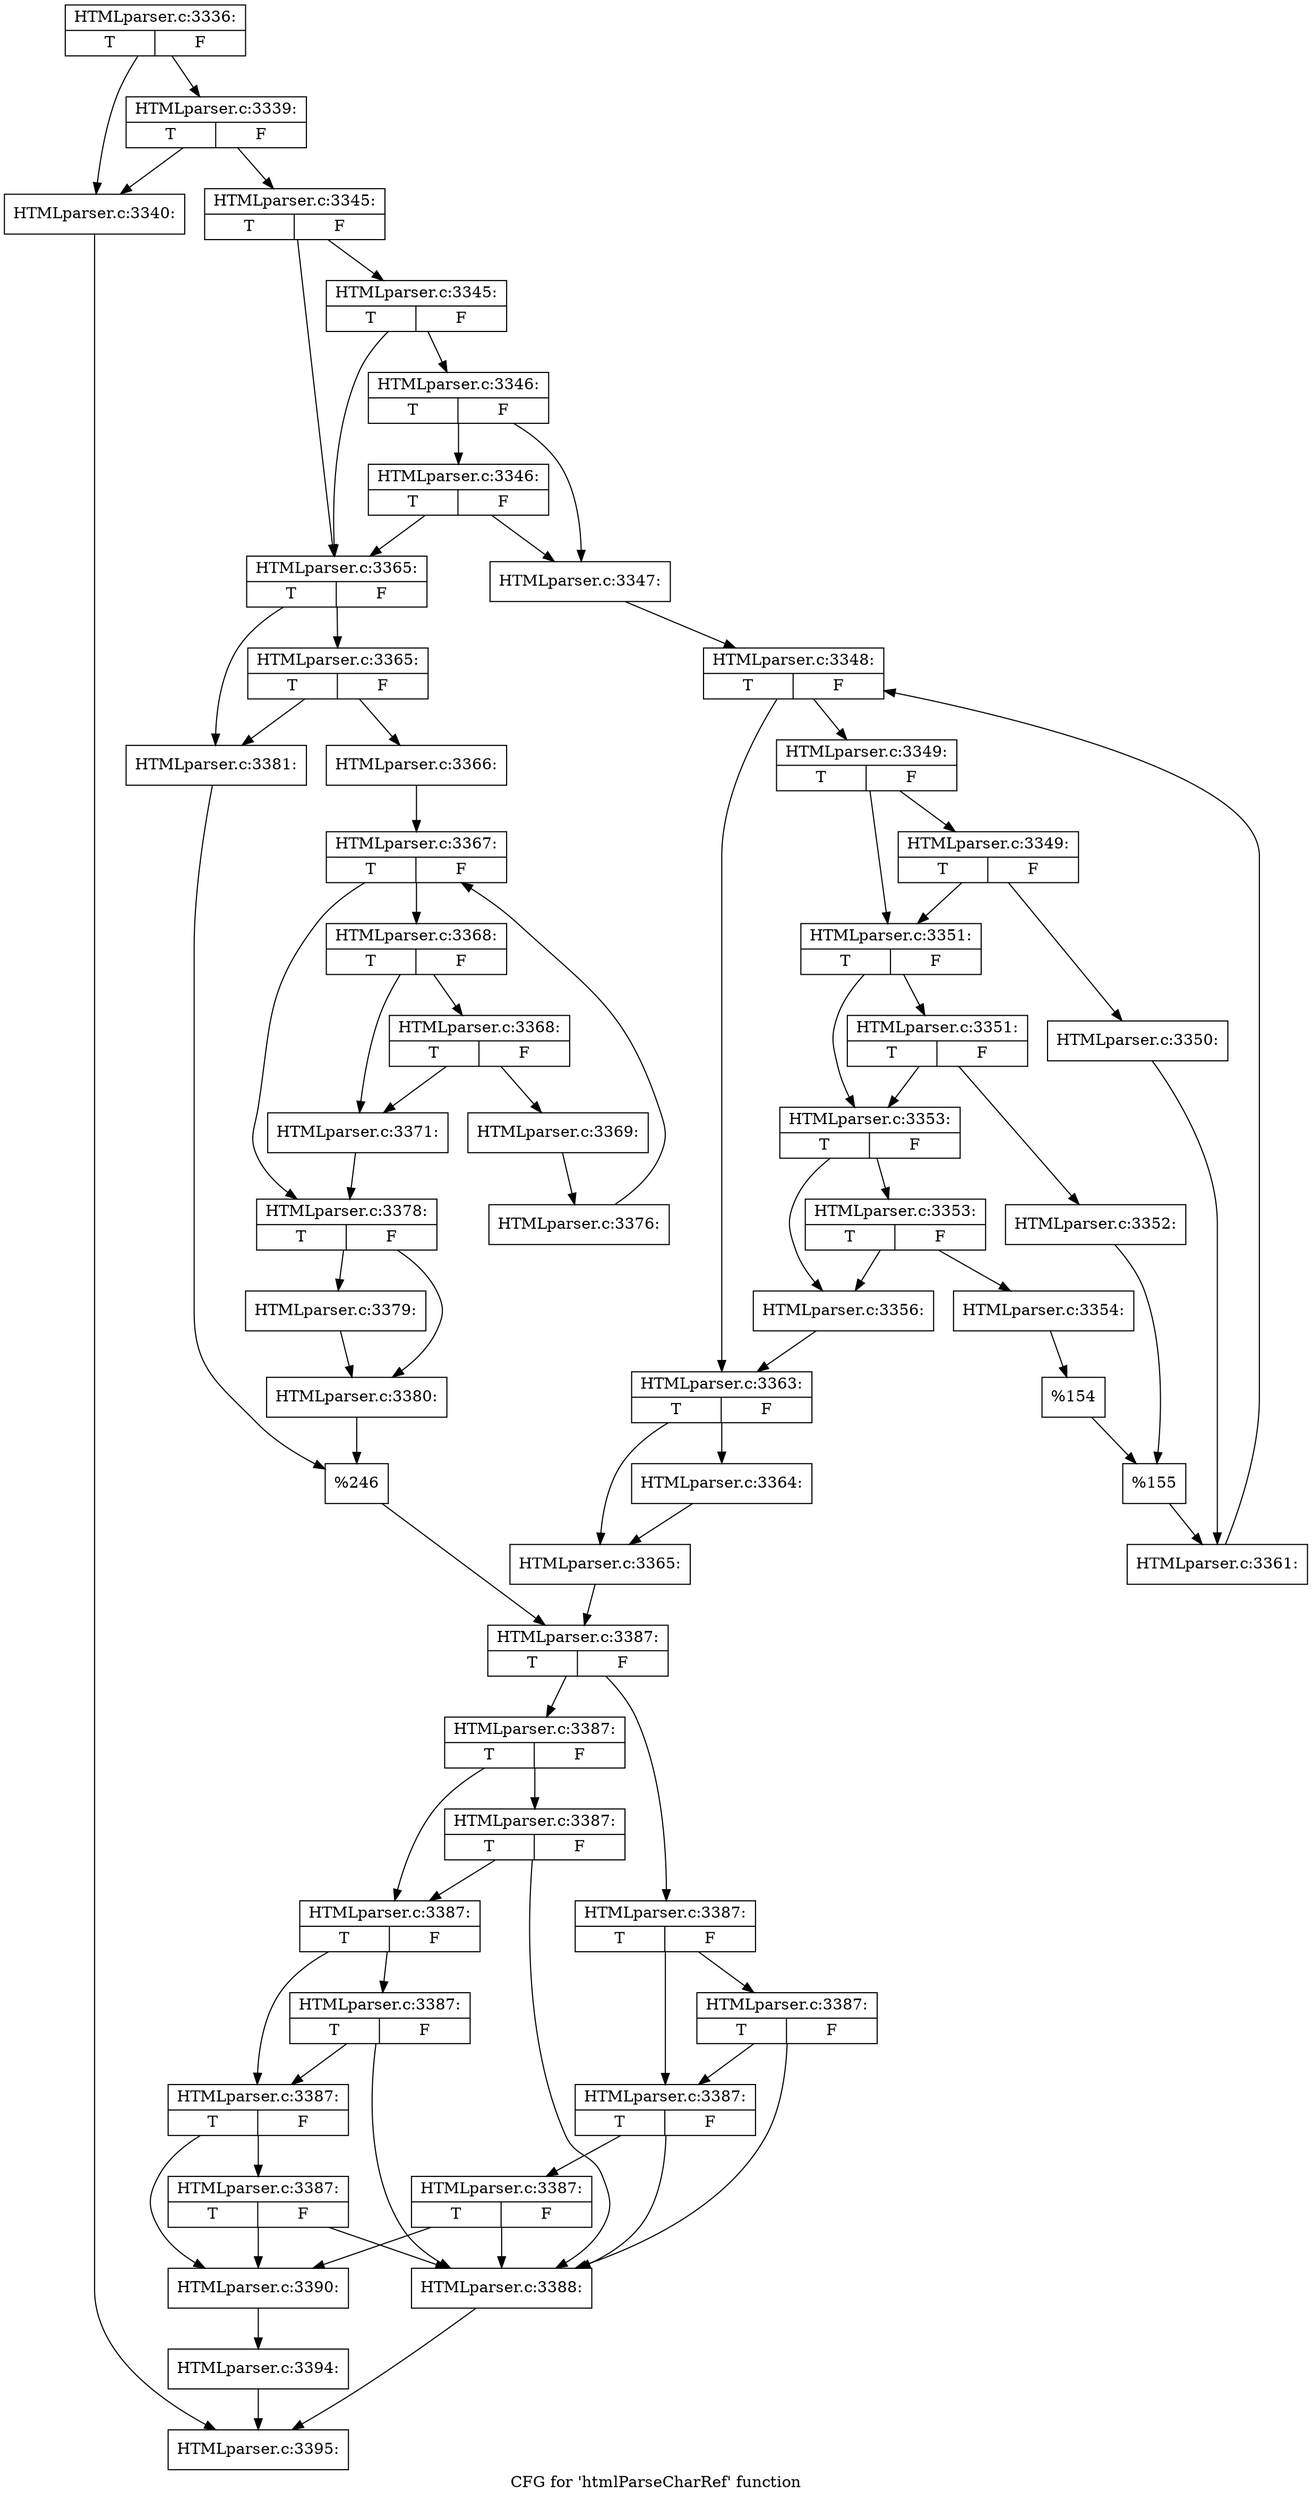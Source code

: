 digraph "CFG for 'htmlParseCharRef' function" {
	label="CFG for 'htmlParseCharRef' function";

	Node0x3bedba0 [shape=record,label="{HTMLparser.c:3336:|{<s0>T|<s1>F}}"];
	Node0x3bedba0 -> Node0x3bd6410;
	Node0x3bedba0 -> Node0x3bd64b0;
	Node0x3bd64b0 [shape=record,label="{HTMLparser.c:3339:|{<s0>T|<s1>F}}"];
	Node0x3bd64b0 -> Node0x3bd6410;
	Node0x3bd64b0 -> Node0x3bd6460;
	Node0x3bd6410 [shape=record,label="{HTMLparser.c:3340:}"];
	Node0x3bd6410 -> Node0x3bedb50;
	Node0x3bd6460 [shape=record,label="{HTMLparser.c:3345:|{<s0>T|<s1>F}}"];
	Node0x3bd6460 -> Node0x3c2d5e0;
	Node0x3bd6460 -> Node0x3c2d510;
	Node0x3c2d5e0 [shape=record,label="{HTMLparser.c:3345:|{<s0>T|<s1>F}}"];
	Node0x3c2d5e0 -> Node0x3c2d560;
	Node0x3c2d5e0 -> Node0x3c2d510;
	Node0x3c2d560 [shape=record,label="{HTMLparser.c:3346:|{<s0>T|<s1>F}}"];
	Node0x3c2d560 -> Node0x3c2d470;
	Node0x3c2d560 -> Node0x3c2e110;
	Node0x3c2e110 [shape=record,label="{HTMLparser.c:3346:|{<s0>T|<s1>F}}"];
	Node0x3c2e110 -> Node0x3c2d470;
	Node0x3c2e110 -> Node0x3c2d510;
	Node0x3c2d470 [shape=record,label="{HTMLparser.c:3347:}"];
	Node0x3c2d470 -> Node0x3c2ff00;
	Node0x3c2ff00 [shape=record,label="{HTMLparser.c:3348:|{<s0>T|<s1>F}}"];
	Node0x3c2ff00 -> Node0x3c30550;
	Node0x3c2ff00 -> Node0x3c300f0;
	Node0x3c30550 [shape=record,label="{HTMLparser.c:3349:|{<s0>T|<s1>F}}"];
	Node0x3c30550 -> Node0x3c30830;
	Node0x3c30550 -> Node0x3c307e0;
	Node0x3c30830 [shape=record,label="{HTMLparser.c:3349:|{<s0>T|<s1>F}}"];
	Node0x3c30830 -> Node0x3c30740;
	Node0x3c30830 -> Node0x3c307e0;
	Node0x3c30740 [shape=record,label="{HTMLparser.c:3350:}"];
	Node0x3c30740 -> Node0x3c30790;
	Node0x3c307e0 [shape=record,label="{HTMLparser.c:3351:|{<s0>T|<s1>F}}"];
	Node0x3c307e0 -> Node0x3c31b20;
	Node0x3c307e0 -> Node0x3c31ad0;
	Node0x3c31b20 [shape=record,label="{HTMLparser.c:3351:|{<s0>T|<s1>F}}"];
	Node0x3c31b20 -> Node0x3c31a30;
	Node0x3c31b20 -> Node0x3c31ad0;
	Node0x3c31a30 [shape=record,label="{HTMLparser.c:3352:}"];
	Node0x3c31a30 -> Node0x3c31a80;
	Node0x3c31ad0 [shape=record,label="{HTMLparser.c:3353:|{<s0>T|<s1>F}}"];
	Node0x3c31ad0 -> Node0x3c32fd0;
	Node0x3c31ad0 -> Node0x3c32f80;
	Node0x3c32fd0 [shape=record,label="{HTMLparser.c:3353:|{<s0>T|<s1>F}}"];
	Node0x3c32fd0 -> Node0x3c32ee0;
	Node0x3c32fd0 -> Node0x3c32f80;
	Node0x3c32ee0 [shape=record,label="{HTMLparser.c:3354:}"];
	Node0x3c32ee0 -> Node0x3c32f30;
	Node0x3c32f80 [shape=record,label="{HTMLparser.c:3356:}"];
	Node0x3c32f80 -> Node0x3c300f0;
	Node0x3c32f30 [shape=record,label="{%154}"];
	Node0x3c32f30 -> Node0x3c31a80;
	Node0x3c31a80 [shape=record,label="{%155}"];
	Node0x3c31a80 -> Node0x3c30790;
	Node0x3c30790 [shape=record,label="{HTMLparser.c:3361:}"];
	Node0x3c30790 -> Node0x3c2ff00;
	Node0x3c300f0 [shape=record,label="{HTMLparser.c:3363:|{<s0>T|<s1>F}}"];
	Node0x3c300f0 -> Node0x3c34c70;
	Node0x3c300f0 -> Node0x3c34cc0;
	Node0x3c34c70 [shape=record,label="{HTMLparser.c:3364:}"];
	Node0x3c34c70 -> Node0x3c34cc0;
	Node0x3c34cc0 [shape=record,label="{HTMLparser.c:3365:}"];
	Node0x3c34cc0 -> Node0x3c2d4c0;
	Node0x3c2d510 [shape=record,label="{HTMLparser.c:3365:|{<s0>T|<s1>F}}"];
	Node0x3c2d510 -> Node0x3c355d0;
	Node0x3c2d510 -> Node0x3c35580;
	Node0x3c355d0 [shape=record,label="{HTMLparser.c:3365:|{<s0>T|<s1>F}}"];
	Node0x3c355d0 -> Node0x3c354e0;
	Node0x3c355d0 -> Node0x3c35580;
	Node0x3c354e0 [shape=record,label="{HTMLparser.c:3366:}"];
	Node0x3c354e0 -> Node0x3c36a60;
	Node0x3c36a60 [shape=record,label="{HTMLparser.c:3367:|{<s0>T|<s1>F}}"];
	Node0x3c36a60 -> Node0x3c370e0;
	Node0x3c36a60 -> Node0x3c36c80;
	Node0x3c370e0 [shape=record,label="{HTMLparser.c:3368:|{<s0>T|<s1>F}}"];
	Node0x3c370e0 -> Node0x3c373c0;
	Node0x3c370e0 -> Node0x3c37370;
	Node0x3c373c0 [shape=record,label="{HTMLparser.c:3368:|{<s0>T|<s1>F}}"];
	Node0x3c373c0 -> Node0x3c372d0;
	Node0x3c373c0 -> Node0x3c37370;
	Node0x3c372d0 [shape=record,label="{HTMLparser.c:3369:}"];
	Node0x3c372d0 -> Node0x3c37320;
	Node0x3c37370 [shape=record,label="{HTMLparser.c:3371:}"];
	Node0x3c37370 -> Node0x3c36c80;
	Node0x3c37320 [shape=record,label="{HTMLparser.c:3376:}"];
	Node0x3c37320 -> Node0x3c36a60;
	Node0x3c36c80 [shape=record,label="{HTMLparser.c:3378:|{<s0>T|<s1>F}}"];
	Node0x3c36c80 -> Node0x3b6a690;
	Node0x3c36c80 -> Node0x3b6a6e0;
	Node0x3b6a690 [shape=record,label="{HTMLparser.c:3379:}"];
	Node0x3b6a690 -> Node0x3b6a6e0;
	Node0x3b6a6e0 [shape=record,label="{HTMLparser.c:3380:}"];
	Node0x3b6a6e0 -> Node0x3c35530;
	Node0x3c35580 [shape=record,label="{HTMLparser.c:3381:}"];
	Node0x3c35580 -> Node0x3c35530;
	Node0x3c35530 [shape=record,label="{%246}"];
	Node0x3c35530 -> Node0x3c2d4c0;
	Node0x3c2d4c0 [shape=record,label="{HTMLparser.c:3387:|{<s0>T|<s1>F}}"];
	Node0x3c2d4c0 -> Node0x3b6b630;
	Node0x3c2d4c0 -> Node0x3b6b680;
	Node0x3b6b630 [shape=record,label="{HTMLparser.c:3387:|{<s0>T|<s1>F}}"];
	Node0x3b6b630 -> Node0x3b6b9b0;
	Node0x3b6b630 -> Node0x3b6b960;
	Node0x3b6b9b0 [shape=record,label="{HTMLparser.c:3387:|{<s0>T|<s1>F}}"];
	Node0x3b6b9b0 -> Node0x3b6b540;
	Node0x3b6b9b0 -> Node0x3b6b960;
	Node0x3b6b960 [shape=record,label="{HTMLparser.c:3387:|{<s0>T|<s1>F}}"];
	Node0x3b6b960 -> Node0x3b6b540;
	Node0x3b6b960 -> Node0x3b6b910;
	Node0x3b6b910 [shape=record,label="{HTMLparser.c:3387:|{<s0>T|<s1>F}}"];
	Node0x3b6b910 -> Node0x3b6b540;
	Node0x3b6b910 -> Node0x3b6b5e0;
	Node0x3b6b680 [shape=record,label="{HTMLparser.c:3387:|{<s0>T|<s1>F}}"];
	Node0x3b6b680 -> Node0x3b6c060;
	Node0x3b6b680 -> Node0x3b6c010;
	Node0x3b6c060 [shape=record,label="{HTMLparser.c:3387:|{<s0>T|<s1>F}}"];
	Node0x3b6c060 -> Node0x3b6b540;
	Node0x3b6c060 -> Node0x3b6c010;
	Node0x3b6c010 [shape=record,label="{HTMLparser.c:3387:|{<s0>T|<s1>F}}"];
	Node0x3b6c010 -> Node0x3b6c3d0;
	Node0x3b6c010 -> Node0x3b6bfc0;
	Node0x3b6c3d0 [shape=record,label="{HTMLparser.c:3387:|{<s0>T|<s1>F}}"];
	Node0x3b6c3d0 -> Node0x3b6b540;
	Node0x3b6c3d0 -> Node0x3b6bfc0;
	Node0x3b6bfc0 [shape=record,label="{HTMLparser.c:3387:|{<s0>T|<s1>F}}"];
	Node0x3b6bfc0 -> Node0x3b6c780;
	Node0x3b6bfc0 -> Node0x3b6b5e0;
	Node0x3b6c780 [shape=record,label="{HTMLparser.c:3387:|{<s0>T|<s1>F}}"];
	Node0x3b6c780 -> Node0x3b6b540;
	Node0x3b6c780 -> Node0x3b6b5e0;
	Node0x3b6b540 [shape=record,label="{HTMLparser.c:3388:}"];
	Node0x3b6b540 -> Node0x3bedb50;
	Node0x3b6b5e0 [shape=record,label="{HTMLparser.c:3390:}"];
	Node0x3b6b5e0 -> Node0x3b6b590;
	Node0x3b6b590 [shape=record,label="{HTMLparser.c:3394:}"];
	Node0x3b6b590 -> Node0x3bedb50;
	Node0x3bedb50 [shape=record,label="{HTMLparser.c:3395:}"];
}
